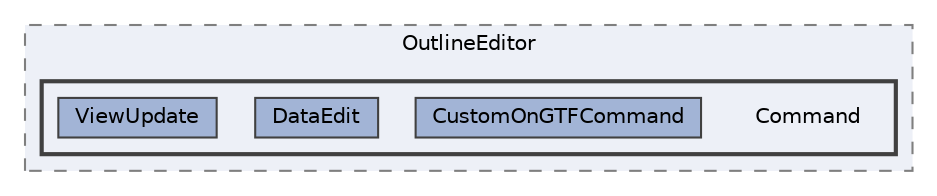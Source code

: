 digraph "C:/Users/むずでょ/Documents/Unity Projects/RMU-1-00-00-Research/Assets/RPGMaker/Codebase/Editor/OutlineEditor/Command"
{
 // LATEX_PDF_SIZE
  bgcolor="transparent";
  edge [fontname=Helvetica,fontsize=10,labelfontname=Helvetica,labelfontsize=10];
  node [fontname=Helvetica,fontsize=10,shape=box,height=0.2,width=0.4];
  compound=true
  subgraph clusterdir_978d5f3454f7a6a16ddbc6575d492a64 {
    graph [ bgcolor="#edf0f7", pencolor="grey50", label="OutlineEditor", fontname=Helvetica,fontsize=10 style="filled,dashed", URL="dir_978d5f3454f7a6a16ddbc6575d492a64.html",tooltip=""]
  subgraph clusterdir_46312c459f717f4b93ac69c90a75b487 {
    graph [ bgcolor="#edf0f7", pencolor="grey25", label="", fontname=Helvetica,fontsize=10 style="filled,bold", URL="dir_46312c459f717f4b93ac69c90a75b487.html",tooltip=""]
    dir_46312c459f717f4b93ac69c90a75b487 [shape=plaintext, label="Command"];
  dir_a2e58209f63d8f3849ffd0126968f43c [label="CustomOnGTFCommand", fillcolor="#a2b4d6", color="grey25", style="filled", URL="dir_a2e58209f63d8f3849ffd0126968f43c.html",tooltip=""];
  dir_75956834cf64b055c0a8c26bdc52b810 [label="DataEdit", fillcolor="#a2b4d6", color="grey25", style="filled", URL="dir_75956834cf64b055c0a8c26bdc52b810.html",tooltip=""];
  dir_a5ec09b08b61bf986ad7c7c976c1897e [label="ViewUpdate", fillcolor="#a2b4d6", color="grey25", style="filled", URL="dir_a5ec09b08b61bf986ad7c7c976c1897e.html",tooltip=""];
  }
  }
}
